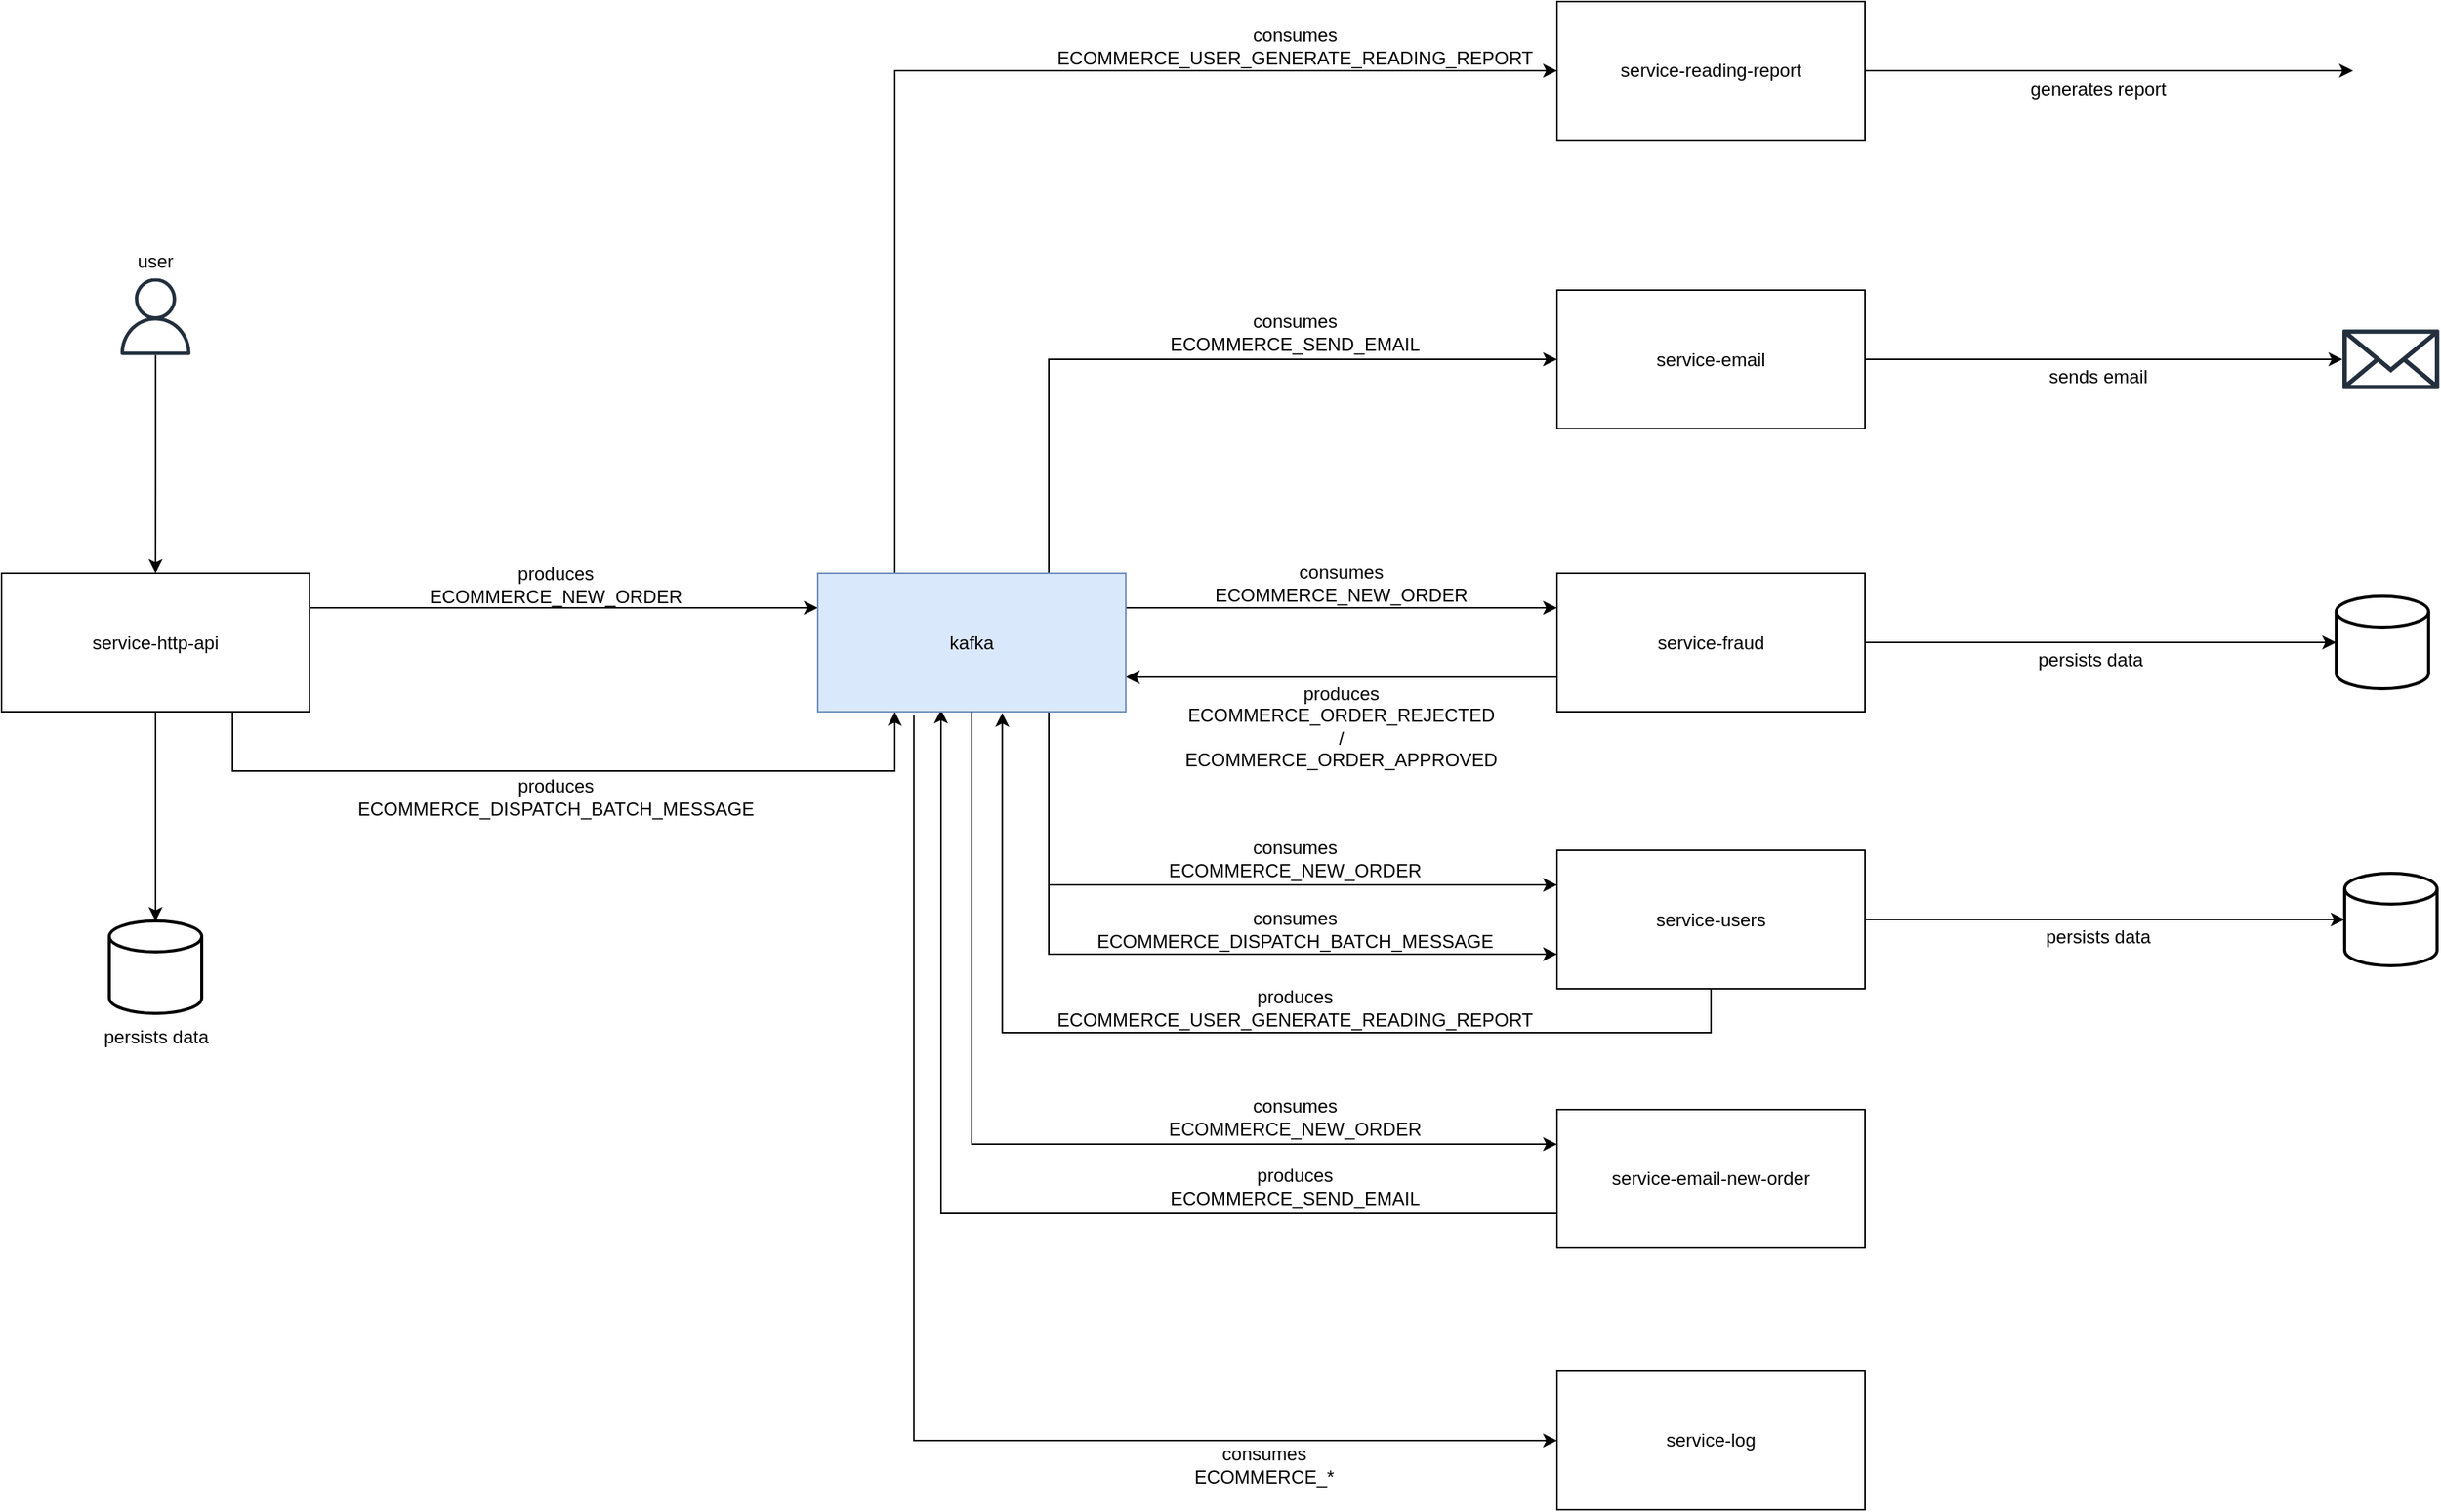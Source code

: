 <mxfile version="20.8.5" type="google"><diagram id="Pag3X0UcdvvkR2R-WhJ_" name="Página-1"><mxGraphModel grid="1" page="1" gridSize="10" guides="1" tooltips="1" connect="1" arrows="1" fold="1" pageScale="1" pageWidth="827" pageHeight="1169" math="0" shadow="0"><root><mxCell id="0"/><mxCell id="1" parent="0"/><mxCell id="jP8yHqmFtmjkAQhmFK7h-1" value="produces&lt;br&gt;ECOMMERCE_NEW_ORDER" style="text;html=1;strokeColor=none;fillColor=default;align=center;verticalAlign=middle;whiteSpace=wrap;rounded=0;" vertex="1" parent="1"><mxGeometry x="300" y="453.5" width="180" height="30" as="geometry"/></mxCell><mxCell id="jP8yHqmFtmjkAQhmFK7h-9" style="edgeStyle=orthogonalEdgeStyle;rounded=0;orthogonalLoop=1;jettySize=auto;html=1;exitX=1;exitY=0.25;exitDx=0;exitDy=0;entryX=0;entryY=0.25;entryDx=0;entryDy=0;" edge="1" parent="1" source="jP8yHqmFtmjkAQhmFK7h-2" target="jP8yHqmFtmjkAQhmFK7h-7"><mxGeometry relative="1" as="geometry"/></mxCell><mxCell id="jP8yHqmFtmjkAQhmFK7h-37" style="edgeStyle=orthogonalEdgeStyle;rounded=0;orthogonalLoop=1;jettySize=auto;html=1;entryX=0.25;entryY=1;entryDx=0;entryDy=0;" edge="1" parent="1" source="jP8yHqmFtmjkAQhmFK7h-2" target="jP8yHqmFtmjkAQhmFK7h-7"><mxGeometry relative="1" as="geometry"><Array as="points"><mxPoint x="180" y="590"/><mxPoint x="610" y="590"/></Array></mxGeometry></mxCell><mxCell id="GBWLjLf5IS_yUzxhKfR2-10" style="edgeStyle=orthogonalEdgeStyle;rounded=0;orthogonalLoop=1;jettySize=auto;html=1;entryX=0.5;entryY=0;entryDx=0;entryDy=0;entryPerimeter=0;" edge="1" parent="1" source="jP8yHqmFtmjkAQhmFK7h-2" target="GBWLjLf5IS_yUzxhKfR2-8"><mxGeometry relative="1" as="geometry"/></mxCell><mxCell id="jP8yHqmFtmjkAQhmFK7h-2" value="service-http-api" style="rounded=0;whiteSpace=wrap;html=1;" vertex="1" parent="1"><mxGeometry x="30" y="461.5" width="200" height="90" as="geometry"/></mxCell><mxCell id="jP8yHqmFtmjkAQhmFK7h-15" style="edgeStyle=orthogonalEdgeStyle;rounded=0;orthogonalLoop=1;jettySize=auto;html=1;" edge="1" parent="1" source="jP8yHqmFtmjkAQhmFK7h-3" target="jP8yHqmFtmjkAQhmFK7h-14"><mxGeometry relative="1" as="geometry"/></mxCell><mxCell id="jP8yHqmFtmjkAQhmFK7h-3" value="service-email" style="rounded=0;whiteSpace=wrap;html=1;" vertex="1" parent="1"><mxGeometry x="1040" y="277.5" width="200" height="90" as="geometry"/></mxCell><mxCell id="jP8yHqmFtmjkAQhmFK7h-24" style="edgeStyle=orthogonalEdgeStyle;rounded=0;orthogonalLoop=1;jettySize=auto;html=1;exitX=0;exitY=0.75;exitDx=0;exitDy=0;entryX=1;entryY=0.75;entryDx=0;entryDy=0;" edge="1" parent="1" source="jP8yHqmFtmjkAQhmFK7h-4" target="jP8yHqmFtmjkAQhmFK7h-7"><mxGeometry relative="1" as="geometry"/></mxCell><mxCell id="GBWLjLf5IS_yUzxhKfR2-7" style="edgeStyle=orthogonalEdgeStyle;rounded=0;orthogonalLoop=1;jettySize=auto;html=1;" edge="1" parent="1" source="jP8yHqmFtmjkAQhmFK7h-4" target="GBWLjLf5IS_yUzxhKfR2-5"><mxGeometry relative="1" as="geometry"/></mxCell><mxCell id="jP8yHqmFtmjkAQhmFK7h-4" value="service-fraud" style="rounded=0;whiteSpace=wrap;html=1;" vertex="1" parent="1"><mxGeometry x="1040" y="461.5" width="200" height="90" as="geometry"/></mxCell><mxCell id="jP8yHqmFtmjkAQhmFK7h-5" value="service-log" style="rounded=0;whiteSpace=wrap;html=1;" vertex="1" parent="1"><mxGeometry x="1040" y="980" width="200" height="90" as="geometry"/></mxCell><mxCell id="jP8yHqmFtmjkAQhmFK7h-13" style="edgeStyle=orthogonalEdgeStyle;rounded=0;orthogonalLoop=1;jettySize=auto;html=1;entryX=0;entryY=0.5;entryDx=0;entryDy=0;" edge="1" parent="1" source="jP8yHqmFtmjkAQhmFK7h-7" target="jP8yHqmFtmjkAQhmFK7h-3"><mxGeometry relative="1" as="geometry"><Array as="points"><mxPoint x="710" y="322"/></Array></mxGeometry></mxCell><mxCell id="jP8yHqmFtmjkAQhmFK7h-18" style="edgeStyle=orthogonalEdgeStyle;rounded=0;orthogonalLoop=1;jettySize=auto;html=1;entryX=0;entryY=0.25;entryDx=0;entryDy=0;" edge="1" parent="1" source="jP8yHqmFtmjkAQhmFK7h-7" target="jP8yHqmFtmjkAQhmFK7h-8"><mxGeometry relative="1" as="geometry"><Array as="points"><mxPoint x="710" y="664"/></Array></mxGeometry></mxCell><mxCell id="jP8yHqmFtmjkAQhmFK7h-23" style="edgeStyle=orthogonalEdgeStyle;rounded=0;orthogonalLoop=1;jettySize=auto;html=1;exitX=1;exitY=0.25;exitDx=0;exitDy=0;entryX=0;entryY=0.25;entryDx=0;entryDy=0;" edge="1" parent="1" source="jP8yHqmFtmjkAQhmFK7h-7" target="jP8yHqmFtmjkAQhmFK7h-4"><mxGeometry relative="1" as="geometry"/></mxCell><mxCell id="jP8yHqmFtmjkAQhmFK7h-30" style="edgeStyle=orthogonalEdgeStyle;rounded=0;orthogonalLoop=1;jettySize=auto;html=1;entryX=0;entryY=0.5;entryDx=0;entryDy=0;exitX=0.312;exitY=1.027;exitDx=0;exitDy=0;exitPerimeter=0;" edge="1" parent="1" source="jP8yHqmFtmjkAQhmFK7h-7" target="jP8yHqmFtmjkAQhmFK7h-5"><mxGeometry relative="1" as="geometry"><mxPoint x="650" y="570" as="sourcePoint"/><Array as="points"><mxPoint x="622" y="1025"/></Array></mxGeometry></mxCell><mxCell id="jP8yHqmFtmjkAQhmFK7h-33" style="edgeStyle=orthogonalEdgeStyle;rounded=0;orthogonalLoop=1;jettySize=auto;html=1;entryX=0;entryY=0.5;entryDx=0;entryDy=0;exitX=0.25;exitY=0;exitDx=0;exitDy=0;" edge="1" parent="1" source="jP8yHqmFtmjkAQhmFK7h-7" target="jP8yHqmFtmjkAQhmFK7h-31"><mxGeometry relative="1" as="geometry"><Array as="points"><mxPoint x="610" y="135"/></Array></mxGeometry></mxCell><mxCell id="jP8yHqmFtmjkAQhmFK7h-39" style="edgeStyle=orthogonalEdgeStyle;rounded=0;orthogonalLoop=1;jettySize=auto;html=1;exitX=0.75;exitY=1;exitDx=0;exitDy=0;entryX=0;entryY=0.75;entryDx=0;entryDy=0;" edge="1" parent="1" source="jP8yHqmFtmjkAQhmFK7h-7" target="jP8yHqmFtmjkAQhmFK7h-8"><mxGeometry relative="1" as="geometry"/></mxCell><mxCell id="GBWLjLf5IS_yUzxhKfR2-2" style="edgeStyle=orthogonalEdgeStyle;rounded=0;orthogonalLoop=1;jettySize=auto;html=1;entryX=0;entryY=0.75;entryDx=0;entryDy=0;endArrow=none;endFill=0;startArrow=classic;startFill=1;" edge="1" parent="1" target="GBWLjLf5IS_yUzxhKfR2-1"><mxGeometry relative="1" as="geometry"><Array as="points"><mxPoint x="640" y="877"/></Array><mxPoint x="640" y="550" as="sourcePoint"/></mxGeometry></mxCell><mxCell id="jP8yHqmFtmjkAQhmFK7h-7" value="kafka" style="rounded=0;whiteSpace=wrap;html=1;fillColor=#dae8fc;strokeColor=#6c8ebf;" vertex="1" parent="1"><mxGeometry x="560" y="461.5" width="200" height="90" as="geometry"/></mxCell><mxCell id="jP8yHqmFtmjkAQhmFK7h-20" style="edgeStyle=orthogonalEdgeStyle;rounded=0;orthogonalLoop=1;jettySize=auto;html=1;" edge="1" parent="1" source="jP8yHqmFtmjkAQhmFK7h-8" target="jP8yHqmFtmjkAQhmFK7h-19"><mxGeometry relative="1" as="geometry"/></mxCell><mxCell id="jP8yHqmFtmjkAQhmFK7h-42" style="edgeStyle=orthogonalEdgeStyle;rounded=0;orthogonalLoop=1;jettySize=auto;html=1;entryX=0.599;entryY=1.008;entryDx=0;entryDy=0;entryPerimeter=0;" edge="1" parent="1" source="jP8yHqmFtmjkAQhmFK7h-8" target="jP8yHqmFtmjkAQhmFK7h-7"><mxGeometry relative="1" as="geometry"><mxPoint x="680" y="560" as="targetPoint"/><Array as="points"><mxPoint x="1140" y="760"/><mxPoint x="680" y="760"/></Array></mxGeometry></mxCell><mxCell id="jP8yHqmFtmjkAQhmFK7h-8" value="service-users" style="rounded=0;whiteSpace=wrap;html=1;" vertex="1" parent="1"><mxGeometry x="1040" y="641.5" width="200" height="90" as="geometry"/></mxCell><mxCell id="jP8yHqmFtmjkAQhmFK7h-11" value="produces&lt;br&gt;ECOMMERCE_SEND_EMAIL" style="text;html=1;strokeColor=none;fillColor=default;align=center;verticalAlign=middle;whiteSpace=wrap;rounded=0;" vertex="1" parent="1"><mxGeometry x="780" y="845" width="180" height="30" as="geometry"/></mxCell><mxCell id="jP8yHqmFtmjkAQhmFK7h-12" value="consumes&lt;br&gt;ECOMMERCE_SEND_EMAIL" style="text;html=1;strokeColor=none;fillColor=default;align=center;verticalAlign=middle;whiteSpace=wrap;rounded=0;" vertex="1" parent="1"><mxGeometry x="780" y="289.75" width="180" height="30" as="geometry"/></mxCell><mxCell id="jP8yHqmFtmjkAQhmFK7h-14" value="" style="sketch=0;outlineConnect=0;fontColor=#232F3E;gradientColor=none;fillColor=#232F3D;strokeColor=none;dashed=0;verticalLabelPosition=bottom;verticalAlign=top;align=center;html=1;fontSize=12;fontStyle=0;aspect=fixed;pointerEvents=1;shape=mxgraph.aws4.email_2;" vertex="1" parent="1"><mxGeometry x="1550" y="302.75" width="62.88" height="39.5" as="geometry"/></mxCell><mxCell id="jP8yHqmFtmjkAQhmFK7h-16" value="sends email" style="text;html=1;strokeColor=none;fillColor=default;align=center;verticalAlign=middle;whiteSpace=wrap;rounded=0;" vertex="1" parent="1"><mxGeometry x="1340" y="323.5" width="103" height="21.75" as="geometry"/></mxCell><mxCell id="jP8yHqmFtmjkAQhmFK7h-17" value="consumes&lt;br&gt;ECOMMERCE_NEW_ORDER" style="text;html=1;strokeColor=none;fillColor=default;align=center;verticalAlign=middle;whiteSpace=wrap;rounded=0;" vertex="1" parent="1"><mxGeometry x="780" y="632" width="180" height="30" as="geometry"/></mxCell><mxCell id="jP8yHqmFtmjkAQhmFK7h-19" value="" style="strokeWidth=2;html=1;shape=mxgraph.flowchart.database;whiteSpace=wrap;fillColor=default;" vertex="1" parent="1"><mxGeometry x="1551.44" y="656.5" width="60" height="60" as="geometry"/></mxCell><mxCell id="jP8yHqmFtmjkAQhmFK7h-21" value="persists data" style="text;html=1;strokeColor=none;fillColor=default;align=center;verticalAlign=middle;whiteSpace=wrap;rounded=0;" vertex="1" parent="1"><mxGeometry x="1340" y="687.5" width="103" height="21.75" as="geometry"/></mxCell><mxCell id="jP8yHqmFtmjkAQhmFK7h-22" value="consumes&lt;br&gt;ECOMMERCE_NEW_ORDER" style="text;html=1;strokeColor=none;fillColor=default;align=center;verticalAlign=middle;whiteSpace=wrap;rounded=0;" vertex="1" parent="1"><mxGeometry x="810" y="452.5" width="180" height="30" as="geometry"/></mxCell><mxCell id="jP8yHqmFtmjkAQhmFK7h-25" value="produces&lt;br&gt;ECOMMERCE_ORDER_REJECTED /&lt;br&gt;ECOMMERCE_ORDER_APPROVED" style="text;html=1;strokeColor=none;fillColor=default;align=center;verticalAlign=middle;whiteSpace=wrap;rounded=0;" vertex="1" parent="1"><mxGeometry x="800" y="529.5" width="200" height="62" as="geometry"/></mxCell><mxCell id="jP8yHqmFtmjkAQhmFK7h-27" style="edgeStyle=orthogonalEdgeStyle;rounded=0;orthogonalLoop=1;jettySize=auto;html=1;entryX=0.5;entryY=0;entryDx=0;entryDy=0;" edge="1" parent="1" source="jP8yHqmFtmjkAQhmFK7h-26" target="jP8yHqmFtmjkAQhmFK7h-2"><mxGeometry relative="1" as="geometry"/></mxCell><mxCell id="jP8yHqmFtmjkAQhmFK7h-26" value="" style="sketch=0;outlineConnect=0;fontColor=#232F3E;gradientColor=none;fillColor=#232F3D;strokeColor=none;dashed=0;verticalLabelPosition=bottom;verticalAlign=top;align=center;html=1;fontSize=12;fontStyle=0;aspect=fixed;pointerEvents=1;shape=mxgraph.aws4.user;" vertex="1" parent="1"><mxGeometry x="105" y="269.75" width="50" height="50" as="geometry"/></mxCell><mxCell id="jP8yHqmFtmjkAQhmFK7h-28" value="user" style="text;html=1;strokeColor=none;fillColor=default;align=center;verticalAlign=middle;whiteSpace=wrap;rounded=0;" vertex="1" parent="1"><mxGeometry x="99.25" y="248" width="61.5" height="21.75" as="geometry"/></mxCell><mxCell id="jP8yHqmFtmjkAQhmFK7h-29" value="consumes&lt;br&gt;ECOMMERCE_*" style="text;html=1;strokeColor=none;fillColor=default;align=center;verticalAlign=middle;whiteSpace=wrap;rounded=0;" vertex="1" parent="1"><mxGeometry x="760" y="1026" width="180" height="30" as="geometry"/></mxCell><mxCell id="jP8yHqmFtmjkAQhmFK7h-45" style="edgeStyle=orthogonalEdgeStyle;rounded=0;orthogonalLoop=1;jettySize=auto;html=1;entryX=0;entryY=0.5;entryDx=0;entryDy=0;" edge="1" parent="1" source="jP8yHqmFtmjkAQhmFK7h-31" target="jP8yHqmFtmjkAQhmFK7h-44"><mxGeometry relative="1" as="geometry"/></mxCell><mxCell id="jP8yHqmFtmjkAQhmFK7h-31" value="service-reading-report" style="rounded=0;whiteSpace=wrap;html=1;" vertex="1" parent="1"><mxGeometry x="1040" y="90" width="200" height="90" as="geometry"/></mxCell><mxCell id="jP8yHqmFtmjkAQhmFK7h-32" value="consumes&lt;br&gt;ECOMMERCE_USER_GENERATE_READING_REPORT" style="text;html=1;strokeColor=none;fillColor=default;align=center;verticalAlign=middle;whiteSpace=wrap;rounded=0;" vertex="1" parent="1"><mxGeometry x="780" y="104" width="180" height="30" as="geometry"/></mxCell><mxCell id="jP8yHqmFtmjkAQhmFK7h-38" value="produces&lt;br&gt;ECOMMERCE_DISPATCH_BATCH_MESSAGE" style="text;html=1;strokeColor=none;fillColor=default;align=center;verticalAlign=middle;whiteSpace=wrap;rounded=0;" vertex="1" parent="1"><mxGeometry x="300" y="591.5" width="180" height="30" as="geometry"/></mxCell><mxCell id="jP8yHqmFtmjkAQhmFK7h-40" value="consumes&lt;br&gt;ECOMMERCE_DISPATCH_BATCH_MESSAGE" style="text;html=1;strokeColor=none;fillColor=default;align=center;verticalAlign=middle;whiteSpace=wrap;rounded=0;" vertex="1" parent="1"><mxGeometry x="780" y="678.25" width="180" height="30" as="geometry"/></mxCell><mxCell id="jP8yHqmFtmjkAQhmFK7h-43" value="produces&lt;br&gt;ECOMMERCE_USER_GENERATE_READING_REPORT" style="text;html=1;strokeColor=none;fillColor=default;align=center;verticalAlign=middle;whiteSpace=wrap;rounded=0;" vertex="1" parent="1"><mxGeometry x="780" y="728.5" width="180" height="30" as="geometry"/></mxCell><mxCell id="jP8yHqmFtmjkAQhmFK7h-44" value="" style="shape=image;html=1;verticalAlign=top;verticalLabelPosition=bottom;labelBackgroundColor=#ffffff;imageAspect=0;aspect=fixed;image=https://cdn1.iconfinder.com/data/icons/bootstrap-vol-3/16/filetype-csv-128.png;fillColor=default;" vertex="1" parent="1"><mxGeometry x="1556.94" y="110.5" width="49" height="49" as="geometry"/></mxCell><mxCell id="jP8yHqmFtmjkAQhmFK7h-46" value="generates report" style="text;html=1;strokeColor=none;fillColor=default;align=center;verticalAlign=middle;whiteSpace=wrap;rounded=0;" vertex="1" parent="1"><mxGeometry x="1340" y="135.75" width="103" height="21.75" as="geometry"/></mxCell><mxCell id="GBWLjLf5IS_yUzxhKfR2-4" style="edgeStyle=orthogonalEdgeStyle;rounded=0;orthogonalLoop=1;jettySize=auto;html=1;exitX=0;exitY=0.25;exitDx=0;exitDy=0;entryX=0.5;entryY=1;entryDx=0;entryDy=0;startArrow=classic;startFill=1;endArrow=none;endFill=0;" edge="1" parent="1" source="GBWLjLf5IS_yUzxhKfR2-1" target="jP8yHqmFtmjkAQhmFK7h-7"><mxGeometry relative="1" as="geometry"/></mxCell><mxCell id="GBWLjLf5IS_yUzxhKfR2-1" value="service-email-new-order" style="rounded=0;whiteSpace=wrap;html=1;" vertex="1" parent="1"><mxGeometry x="1040" y="810" width="200" height="90" as="geometry"/></mxCell><mxCell id="GBWLjLf5IS_yUzxhKfR2-3" value="consumes&lt;br&gt;ECOMMERCE_NEW_ORDER" style="text;html=1;strokeColor=none;fillColor=default;align=center;verticalAlign=middle;whiteSpace=wrap;rounded=0;" vertex="1" parent="1"><mxGeometry x="780" y="800" width="180" height="30" as="geometry"/></mxCell><mxCell id="GBWLjLf5IS_yUzxhKfR2-5" value="" style="strokeWidth=2;html=1;shape=mxgraph.flowchart.database;whiteSpace=wrap;fillColor=default;" vertex="1" parent="1"><mxGeometry x="1545.94" y="476.5" width="60" height="60" as="geometry"/></mxCell><mxCell id="GBWLjLf5IS_yUzxhKfR2-6" value="persists data" style="text;html=1;strokeColor=none;fillColor=default;align=center;verticalAlign=middle;whiteSpace=wrap;rounded=0;" vertex="1" parent="1"><mxGeometry x="1334.5" y="507.5" width="103" height="21.75" as="geometry"/></mxCell><mxCell id="GBWLjLf5IS_yUzxhKfR2-8" value="" style="strokeWidth=2;html=1;shape=mxgraph.flowchart.database;whiteSpace=wrap;fillColor=default;" vertex="1" parent="1"><mxGeometry x="100" y="687.5" width="60" height="60" as="geometry"/></mxCell><mxCell id="GBWLjLf5IS_yUzxhKfR2-9" value="persists data" style="text;html=1;strokeColor=none;fillColor=default;align=center;verticalAlign=middle;whiteSpace=wrap;rounded=0;" vertex="1" parent="1"><mxGeometry x="78.5" y="751.63" width="103" height="21.75" as="geometry"/></mxCell></root></mxGraphModel></diagram></mxfile>
